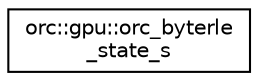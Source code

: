 digraph "Graphical Class Hierarchy"
{
  edge [fontname="Helvetica",fontsize="10",labelfontname="Helvetica",labelfontsize="10"];
  node [fontname="Helvetica",fontsize="10",shape=record];
  rankdir="LR";
  Node0 [label="orc::gpu::orc_byterle\l_state_s",height=0.2,width=0.4,color="black", fillcolor="white", style="filled",URL="$structorc_1_1gpu_1_1orc__byterle__state__s.html"];
}
